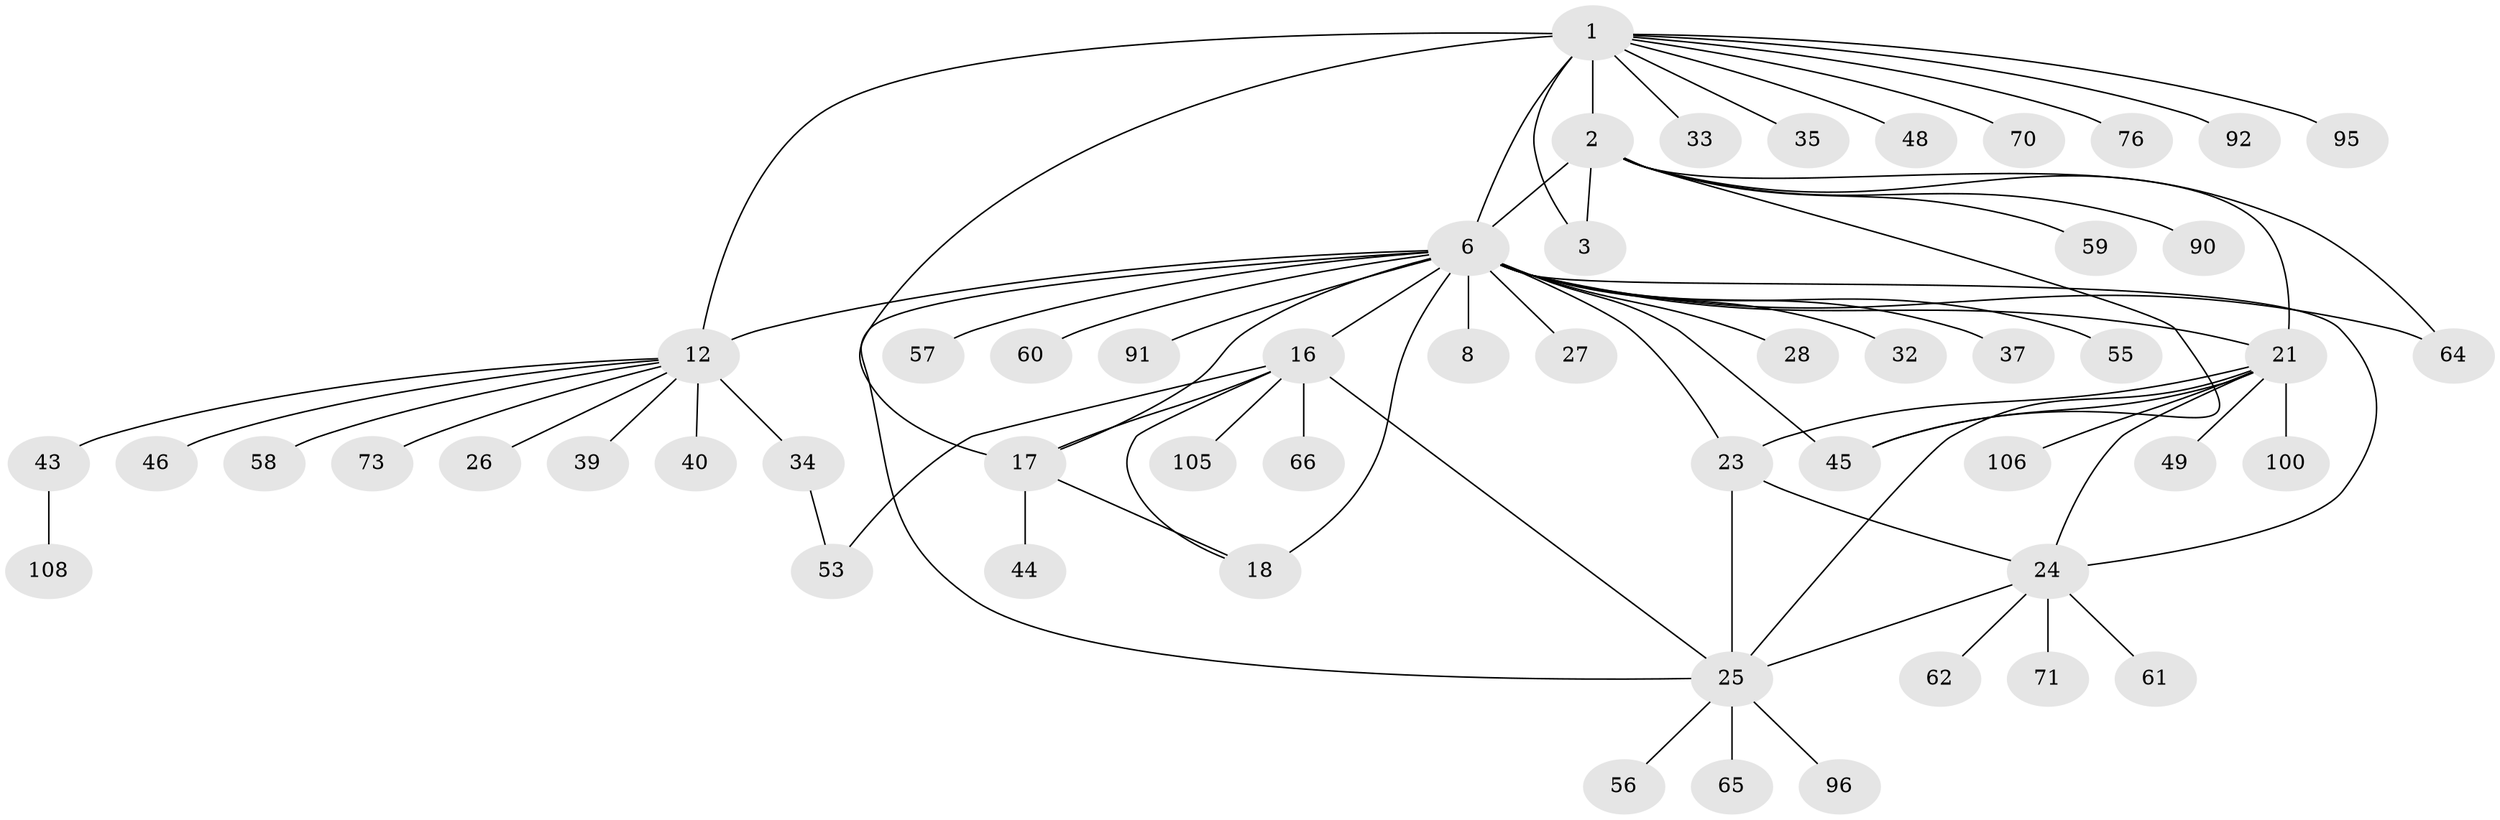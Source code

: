 // original degree distribution, {6: 0.05555555555555555, 9: 0.05555555555555555, 4: 0.018518518518518517, 7: 0.037037037037037035, 11: 0.009259259259259259, 8: 0.037037037037037035, 12: 0.009259259259259259, 5: 0.009259259259259259, 10: 0.009259259259259259, 2: 0.1111111111111111, 1: 0.6203703703703703, 3: 0.027777777777777776}
// Generated by graph-tools (version 1.1) at 2025/15/03/09/25 04:15:55]
// undirected, 54 vertices, 72 edges
graph export_dot {
graph [start="1"]
  node [color=gray90,style=filled];
  1 [super="+4+98"];
  2 [super="+36+5+87"];
  3;
  6 [super="+9+38+22+7+30"];
  8 [super="+63+75"];
  12 [super="+13+15"];
  16;
  17;
  18 [super="+47+31"];
  21;
  23 [super="+67+72"];
  24;
  25;
  26 [super="+54"];
  27;
  28;
  32;
  33;
  34 [super="+41"];
  35;
  37;
  39 [super="+51+78+42"];
  40;
  43;
  44;
  45 [super="+94"];
  46;
  48;
  49;
  53;
  55;
  56;
  57;
  58;
  59;
  60;
  61;
  62;
  64 [super="+82+97"];
  65;
  66;
  70;
  71;
  73;
  76;
  90;
  91;
  92;
  95;
  96;
  100 [super="+101"];
  105;
  106;
  108;
  1 -- 2 [weight=4];
  1 -- 3 [weight=2];
  1 -- 35;
  1 -- 33;
  1 -- 70;
  1 -- 6;
  1 -- 12 [weight=4];
  1 -- 76;
  1 -- 48;
  1 -- 17;
  1 -- 92;
  1 -- 95;
  2 -- 3 [weight=2];
  2 -- 21;
  2 -- 59;
  2 -- 6;
  2 -- 64;
  2 -- 90;
  2 -- 45;
  6 -- 8 [weight=5];
  6 -- 64;
  6 -- 16 [weight=2];
  6 -- 17 [weight=2];
  6 -- 18 [weight=2];
  6 -- 27;
  6 -- 91;
  6 -- 37;
  6 -- 45;
  6 -- 55;
  6 -- 57;
  6 -- 21;
  6 -- 23;
  6 -- 24;
  6 -- 25;
  6 -- 12 [weight=2];
  6 -- 60;
  6 -- 32;
  6 -- 28;
  12 -- 34;
  12 -- 26;
  12 -- 40;
  12 -- 73;
  12 -- 46;
  12 -- 58;
  12 -- 39;
  12 -- 43;
  16 -- 17;
  16 -- 18;
  16 -- 25;
  16 -- 53;
  16 -- 66;
  16 -- 105;
  17 -- 18;
  17 -- 44;
  21 -- 23;
  21 -- 24;
  21 -- 25;
  21 -- 49;
  21 -- 100;
  21 -- 106;
  21 -- 45;
  23 -- 24;
  23 -- 25;
  24 -- 25;
  24 -- 61;
  24 -- 62;
  24 -- 71;
  25 -- 56;
  25 -- 65;
  25 -- 96;
  34 -- 53;
  43 -- 108;
}

